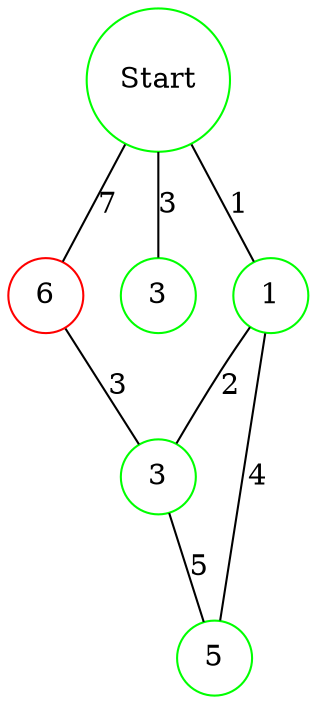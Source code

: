 graph G {
    node[shape=circle, width=0.5]
    A [pos="1,2!", label="Start", color="green"]
    B [pos="5,2!", label="6", color="red"]
    C [pos="0,0!", label="3", color="green"]
    D [pos="3,0!", label="1", color="green"]
    E [pos="7,0!", label="3", color="green"]
    F [pos="2,-2!", label="5", color="green"]
    
    A -- B [label="7"]
    A -- C [label="3"]
    A -- D [label="1"]
    
    B -- E [label="3"]
    
    D -- E [label="2"]
    D -- F [label="4"]
    
    E -- F [label="5"]
}
